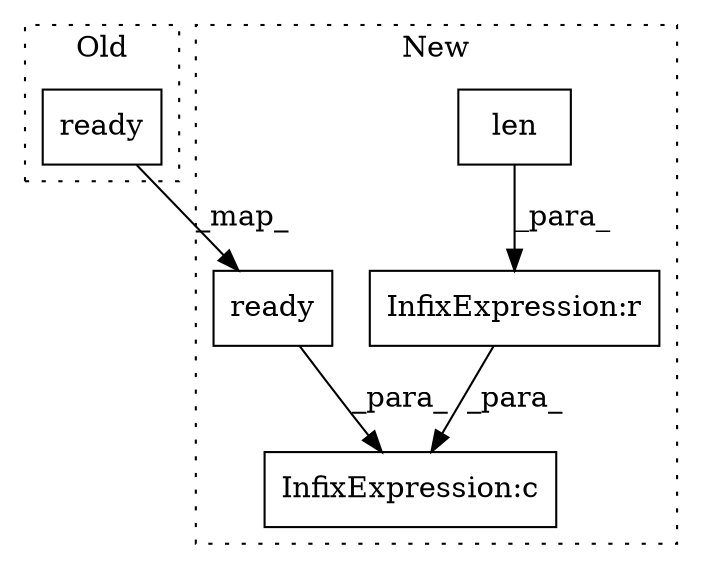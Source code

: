 digraph G {
subgraph cluster0 {
1 [label="ready" a="32" s="4240" l="7" shape="box"];
label = "Old";
style="dotted";
}
subgraph cluster1 {
2 [label="ready" a="32" s="4334" l="7" shape="box"];
3 [label="InfixExpression:c" a="27" s="4341" l="4" shape="box"];
4 [label="InfixExpression:r" a="27" s="4386" l="4" shape="box"];
5 [label="len" a="32" s="4371,4385" l="4,1" shape="box"];
label = "New";
style="dotted";
}
1 -> 2 [label="_map_"];
2 -> 3 [label="_para_"];
4 -> 3 [label="_para_"];
5 -> 4 [label="_para_"];
}